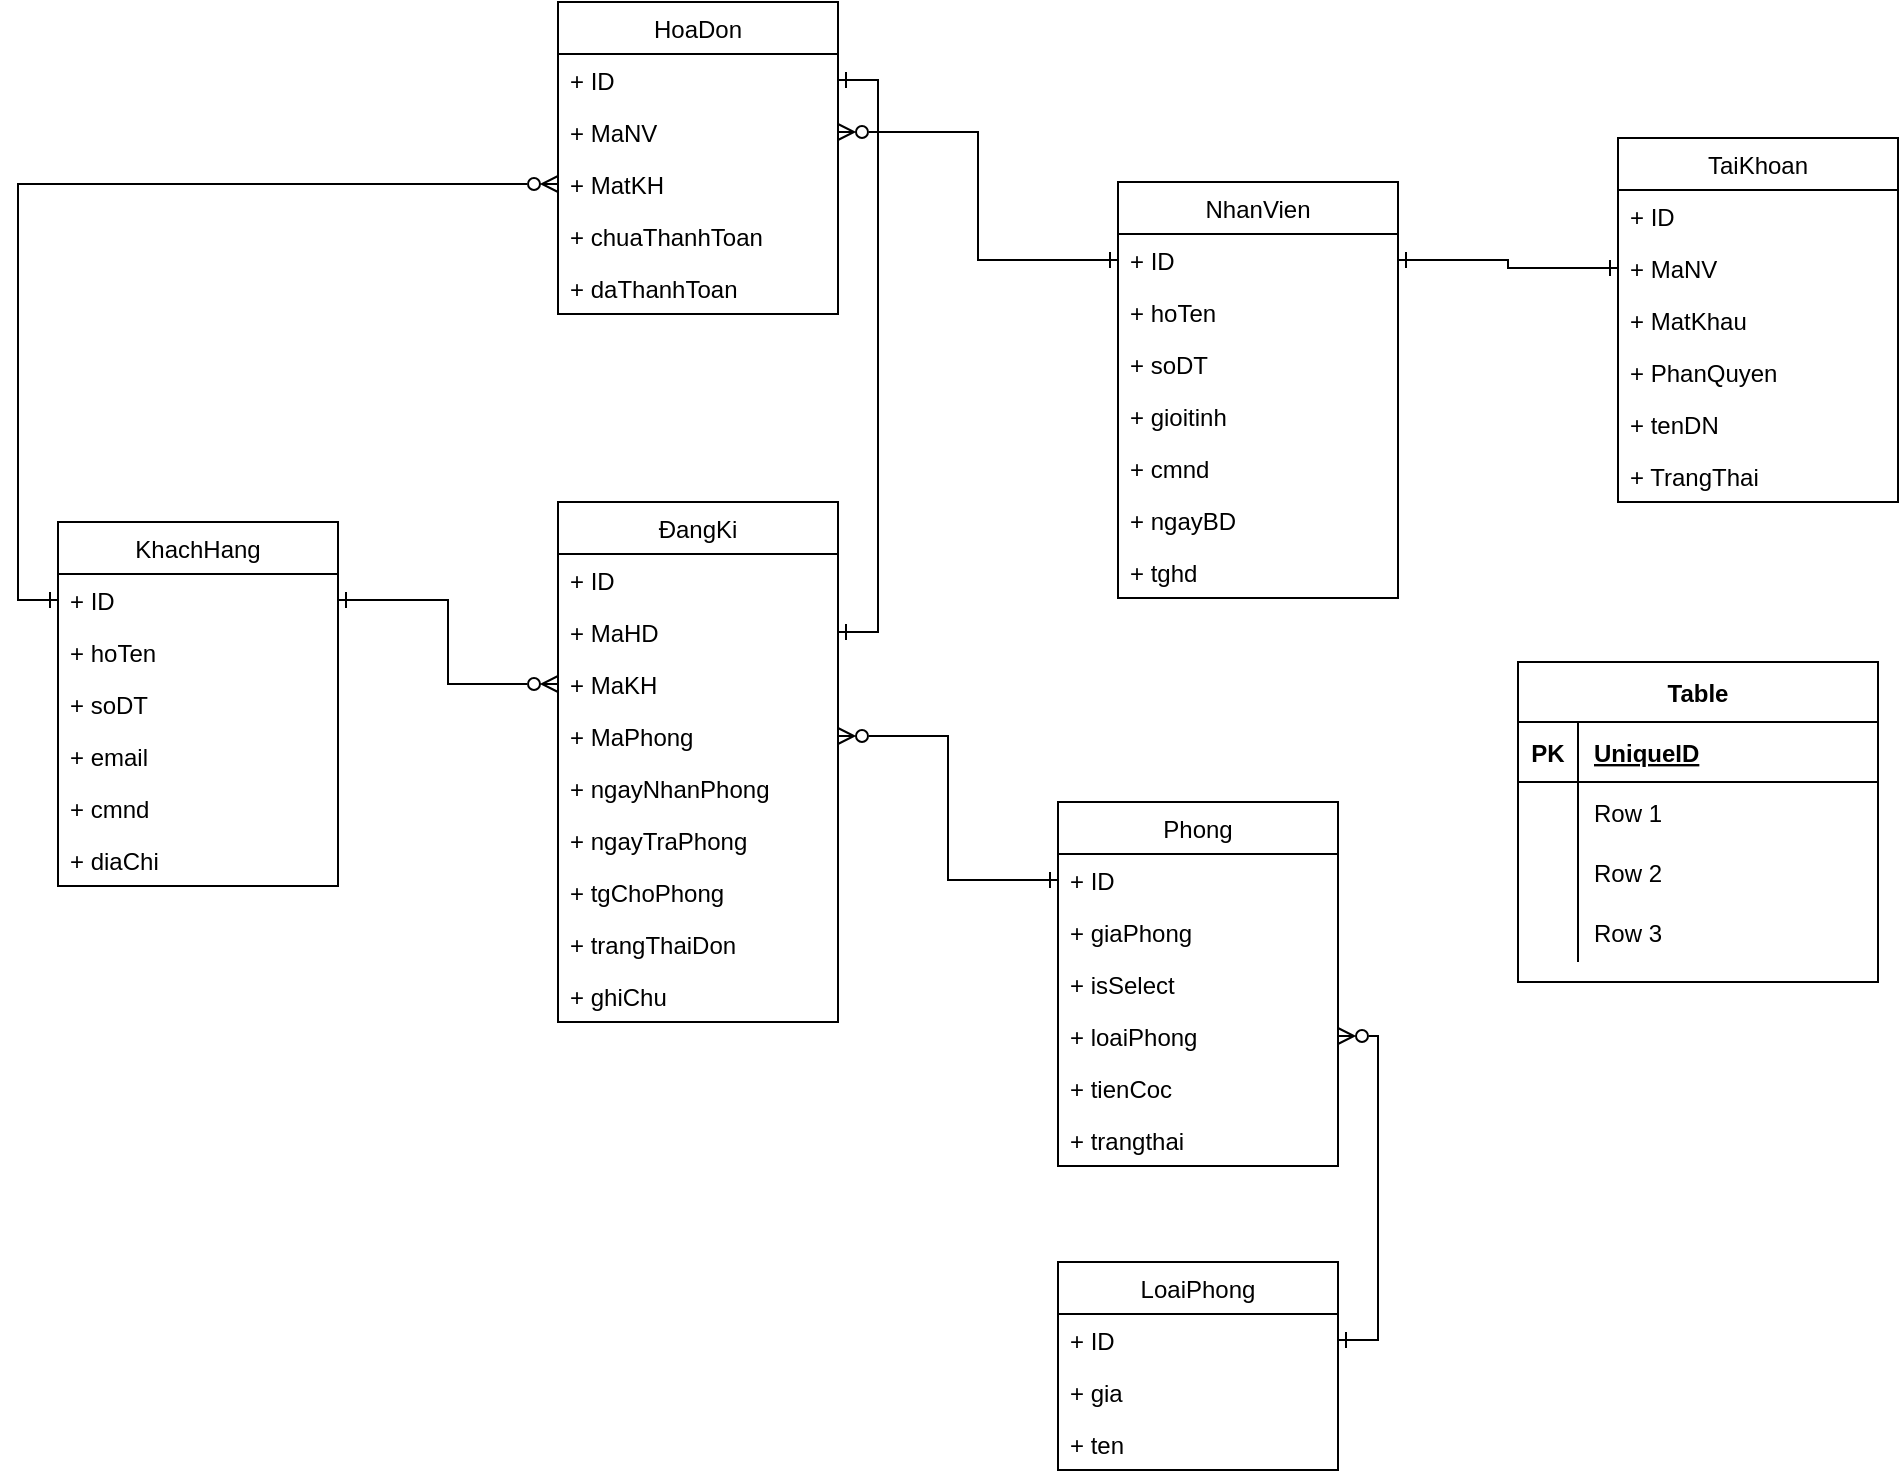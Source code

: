 <mxfile version="15.8.9" type="github">
  <diagram id="x4COH8InFvs8KjLtIpAw" name="Page-1">
    <mxGraphModel dx="1038" dy="1691" grid="1" gridSize="10" guides="1" tooltips="1" connect="1" arrows="1" fold="1" page="1" pageScale="1" pageWidth="850" pageHeight="1100" math="0" shadow="0">
      <root>
        <mxCell id="0" />
        <mxCell id="1" parent="0" />
        <mxCell id="cUkmxqZe277bUpQ8HbRK-56" value="ĐangKi" style="swimlane;fontStyle=0;childLayout=stackLayout;horizontal=1;startSize=26;fillColor=none;horizontalStack=0;resizeParent=1;resizeParentMax=0;resizeLast=0;collapsible=1;marginBottom=0;" parent="1" vertex="1">
          <mxGeometry x="280" y="40" width="140" height="260" as="geometry" />
        </mxCell>
        <mxCell id="cUkmxqZe277bUpQ8HbRK-57" value="+ ID" style="text;strokeColor=none;fillColor=none;align=left;verticalAlign=top;spacingLeft=4;spacingRight=4;overflow=hidden;rotatable=0;points=[[0,0.5],[1,0.5]];portConstraint=eastwest;" parent="cUkmxqZe277bUpQ8HbRK-56" vertex="1">
          <mxGeometry y="26" width="140" height="26" as="geometry" />
        </mxCell>
        <mxCell id="cUkmxqZe277bUpQ8HbRK-58" value="+ MaHD" style="text;strokeColor=none;fillColor=none;align=left;verticalAlign=top;spacingLeft=4;spacingRight=4;overflow=hidden;rotatable=0;points=[[0,0.5],[1,0.5]];portConstraint=eastwest;" parent="cUkmxqZe277bUpQ8HbRK-56" vertex="1">
          <mxGeometry y="52" width="140" height="26" as="geometry" />
        </mxCell>
        <mxCell id="cUkmxqZe277bUpQ8HbRK-59" value="+ MaKH" style="text;strokeColor=none;fillColor=none;align=left;verticalAlign=top;spacingLeft=4;spacingRight=4;overflow=hidden;rotatable=0;points=[[0,0.5],[1,0.5]];portConstraint=eastwest;" parent="cUkmxqZe277bUpQ8HbRK-56" vertex="1">
          <mxGeometry y="78" width="140" height="26" as="geometry" />
        </mxCell>
        <mxCell id="cUkmxqZe277bUpQ8HbRK-60" value="+ MaPhong" style="text;strokeColor=none;fillColor=none;align=left;verticalAlign=top;spacingLeft=4;spacingRight=4;overflow=hidden;rotatable=0;points=[[0,0.5],[1,0.5]];portConstraint=eastwest;" parent="cUkmxqZe277bUpQ8HbRK-56" vertex="1">
          <mxGeometry y="104" width="140" height="26" as="geometry" />
        </mxCell>
        <mxCell id="cUkmxqZe277bUpQ8HbRK-61" value="+ ngayNhanPhong" style="text;strokeColor=none;fillColor=none;align=left;verticalAlign=top;spacingLeft=4;spacingRight=4;overflow=hidden;rotatable=0;points=[[0,0.5],[1,0.5]];portConstraint=eastwest;" parent="cUkmxqZe277bUpQ8HbRK-56" vertex="1">
          <mxGeometry y="130" width="140" height="26" as="geometry" />
        </mxCell>
        <mxCell id="cUkmxqZe277bUpQ8HbRK-62" value="+ ngayTraPhong" style="text;strokeColor=none;fillColor=none;align=left;verticalAlign=top;spacingLeft=4;spacingRight=4;overflow=hidden;rotatable=0;points=[[0,0.5],[1,0.5]];portConstraint=eastwest;" parent="cUkmxqZe277bUpQ8HbRK-56" vertex="1">
          <mxGeometry y="156" width="140" height="26" as="geometry" />
        </mxCell>
        <mxCell id="cUkmxqZe277bUpQ8HbRK-63" value="+ tgChoPhong" style="text;strokeColor=none;fillColor=none;align=left;verticalAlign=top;spacingLeft=4;spacingRight=4;overflow=hidden;rotatable=0;points=[[0,0.5],[1,0.5]];portConstraint=eastwest;" parent="cUkmxqZe277bUpQ8HbRK-56" vertex="1">
          <mxGeometry y="182" width="140" height="26" as="geometry" />
        </mxCell>
        <mxCell id="cUkmxqZe277bUpQ8HbRK-64" value="+ trangThaiDon" style="text;strokeColor=none;fillColor=none;align=left;verticalAlign=top;spacingLeft=4;spacingRight=4;overflow=hidden;rotatable=0;points=[[0,0.5],[1,0.5]];portConstraint=eastwest;" parent="cUkmxqZe277bUpQ8HbRK-56" vertex="1">
          <mxGeometry y="208" width="140" height="26" as="geometry" />
        </mxCell>
        <mxCell id="cUkmxqZe277bUpQ8HbRK-65" value="+ ghiChu" style="text;strokeColor=none;fillColor=none;align=left;verticalAlign=top;spacingLeft=4;spacingRight=4;overflow=hidden;rotatable=0;points=[[0,0.5],[1,0.5]];portConstraint=eastwest;" parent="cUkmxqZe277bUpQ8HbRK-56" vertex="1">
          <mxGeometry y="234" width="140" height="26" as="geometry" />
        </mxCell>
        <mxCell id="cUkmxqZe277bUpQ8HbRK-67" value="TaiKhoan" style="swimlane;fontStyle=0;childLayout=stackLayout;horizontal=1;startSize=26;fillColor=none;horizontalStack=0;resizeParent=1;resizeParentMax=0;resizeLast=0;collapsible=1;marginBottom=0;" parent="1" vertex="1">
          <mxGeometry x="810" y="-142" width="140" height="182" as="geometry" />
        </mxCell>
        <mxCell id="cUkmxqZe277bUpQ8HbRK-68" value="+ ID" style="text;strokeColor=none;fillColor=none;align=left;verticalAlign=top;spacingLeft=4;spacingRight=4;overflow=hidden;rotatable=0;points=[[0,0.5],[1,0.5]];portConstraint=eastwest;" parent="cUkmxqZe277bUpQ8HbRK-67" vertex="1">
          <mxGeometry y="26" width="140" height="26" as="geometry" />
        </mxCell>
        <mxCell id="cUkmxqZe277bUpQ8HbRK-69" value="+ MaNV" style="text;strokeColor=none;fillColor=none;align=left;verticalAlign=top;spacingLeft=4;spacingRight=4;overflow=hidden;rotatable=0;points=[[0,0.5],[1,0.5]];portConstraint=eastwest;" parent="cUkmxqZe277bUpQ8HbRK-67" vertex="1">
          <mxGeometry y="52" width="140" height="26" as="geometry" />
        </mxCell>
        <mxCell id="cUkmxqZe277bUpQ8HbRK-70" value="+ MatKhau" style="text;strokeColor=none;fillColor=none;align=left;verticalAlign=top;spacingLeft=4;spacingRight=4;overflow=hidden;rotatable=0;points=[[0,0.5],[1,0.5]];portConstraint=eastwest;" parent="cUkmxqZe277bUpQ8HbRK-67" vertex="1">
          <mxGeometry y="78" width="140" height="26" as="geometry" />
        </mxCell>
        <mxCell id="cUkmxqZe277bUpQ8HbRK-71" value="+ PhanQuyen" style="text;strokeColor=none;fillColor=none;align=left;verticalAlign=top;spacingLeft=4;spacingRight=4;overflow=hidden;rotatable=0;points=[[0,0.5],[1,0.5]];portConstraint=eastwest;" parent="cUkmxqZe277bUpQ8HbRK-67" vertex="1">
          <mxGeometry y="104" width="140" height="26" as="geometry" />
        </mxCell>
        <mxCell id="cUkmxqZe277bUpQ8HbRK-72" value="+ tenDN" style="text;strokeColor=none;fillColor=none;align=left;verticalAlign=top;spacingLeft=4;spacingRight=4;overflow=hidden;rotatable=0;points=[[0,0.5],[1,0.5]];portConstraint=eastwest;" parent="cUkmxqZe277bUpQ8HbRK-67" vertex="1">
          <mxGeometry y="130" width="140" height="26" as="geometry" />
        </mxCell>
        <mxCell id="cUkmxqZe277bUpQ8HbRK-73" value="+ TrangThai" style="text;strokeColor=none;fillColor=none;align=left;verticalAlign=top;spacingLeft=4;spacingRight=4;overflow=hidden;rotatable=0;points=[[0,0.5],[1,0.5]];portConstraint=eastwest;" parent="cUkmxqZe277bUpQ8HbRK-67" vertex="1">
          <mxGeometry y="156" width="140" height="26" as="geometry" />
        </mxCell>
        <mxCell id="cUkmxqZe277bUpQ8HbRK-77" value="NhanVien" style="swimlane;fontStyle=0;childLayout=stackLayout;horizontal=1;startSize=26;fillColor=none;horizontalStack=0;resizeParent=1;resizeParentMax=0;resizeLast=0;collapsible=1;marginBottom=0;" parent="1" vertex="1">
          <mxGeometry x="560" y="-120" width="140" height="208" as="geometry" />
        </mxCell>
        <mxCell id="cUkmxqZe277bUpQ8HbRK-78" value="+ ID" style="text;strokeColor=none;fillColor=none;align=left;verticalAlign=top;spacingLeft=4;spacingRight=4;overflow=hidden;rotatable=0;points=[[0,0.5],[1,0.5]];portConstraint=eastwest;" parent="cUkmxqZe277bUpQ8HbRK-77" vertex="1">
          <mxGeometry y="26" width="140" height="26" as="geometry" />
        </mxCell>
        <mxCell id="cUkmxqZe277bUpQ8HbRK-79" value="+ hoTen" style="text;strokeColor=none;fillColor=none;align=left;verticalAlign=top;spacingLeft=4;spacingRight=4;overflow=hidden;rotatable=0;points=[[0,0.5],[1,0.5]];portConstraint=eastwest;" parent="cUkmxqZe277bUpQ8HbRK-77" vertex="1">
          <mxGeometry y="52" width="140" height="26" as="geometry" />
        </mxCell>
        <mxCell id="cUkmxqZe277bUpQ8HbRK-80" value="+ soDT" style="text;strokeColor=none;fillColor=none;align=left;verticalAlign=top;spacingLeft=4;spacingRight=4;overflow=hidden;rotatable=0;points=[[0,0.5],[1,0.5]];portConstraint=eastwest;" parent="cUkmxqZe277bUpQ8HbRK-77" vertex="1">
          <mxGeometry y="78" width="140" height="26" as="geometry" />
        </mxCell>
        <mxCell id="cUkmxqZe277bUpQ8HbRK-81" value="+ gioitinh" style="text;strokeColor=none;fillColor=none;align=left;verticalAlign=top;spacingLeft=4;spacingRight=4;overflow=hidden;rotatable=0;points=[[0,0.5],[1,0.5]];portConstraint=eastwest;" parent="cUkmxqZe277bUpQ8HbRK-77" vertex="1">
          <mxGeometry y="104" width="140" height="26" as="geometry" />
        </mxCell>
        <mxCell id="cUkmxqZe277bUpQ8HbRK-82" value="+ cmnd" style="text;strokeColor=none;fillColor=none;align=left;verticalAlign=top;spacingLeft=4;spacingRight=4;overflow=hidden;rotatable=0;points=[[0,0.5],[1,0.5]];portConstraint=eastwest;" parent="cUkmxqZe277bUpQ8HbRK-77" vertex="1">
          <mxGeometry y="130" width="140" height="26" as="geometry" />
        </mxCell>
        <mxCell id="cUkmxqZe277bUpQ8HbRK-83" value="+ ngayBD" style="text;strokeColor=none;fillColor=none;align=left;verticalAlign=top;spacingLeft=4;spacingRight=4;overflow=hidden;rotatable=0;points=[[0,0.5],[1,0.5]];portConstraint=eastwest;" parent="cUkmxqZe277bUpQ8HbRK-77" vertex="1">
          <mxGeometry y="156" width="140" height="26" as="geometry" />
        </mxCell>
        <mxCell id="cUkmxqZe277bUpQ8HbRK-84" value="+ tghd" style="text;strokeColor=none;fillColor=none;align=left;verticalAlign=top;spacingLeft=4;spacingRight=4;overflow=hidden;rotatable=0;points=[[0,0.5],[1,0.5]];portConstraint=eastwest;" parent="cUkmxqZe277bUpQ8HbRK-77" vertex="1">
          <mxGeometry y="182" width="140" height="26" as="geometry" />
        </mxCell>
        <mxCell id="cUkmxqZe277bUpQ8HbRK-87" value="Phong" style="swimlane;fontStyle=0;childLayout=stackLayout;horizontal=1;startSize=26;fillColor=none;horizontalStack=0;resizeParent=1;resizeParentMax=0;resizeLast=0;collapsible=1;marginBottom=0;" parent="1" vertex="1">
          <mxGeometry x="530" y="190" width="140" height="182" as="geometry" />
        </mxCell>
        <mxCell id="cUkmxqZe277bUpQ8HbRK-88" value="+ ID" style="text;strokeColor=none;fillColor=none;align=left;verticalAlign=top;spacingLeft=4;spacingRight=4;overflow=hidden;rotatable=0;points=[[0,0.5],[1,0.5]];portConstraint=eastwest;" parent="cUkmxqZe277bUpQ8HbRK-87" vertex="1">
          <mxGeometry y="26" width="140" height="26" as="geometry" />
        </mxCell>
        <mxCell id="cUkmxqZe277bUpQ8HbRK-89" value="+ giaPhong" style="text;strokeColor=none;fillColor=none;align=left;verticalAlign=top;spacingLeft=4;spacingRight=4;overflow=hidden;rotatable=0;points=[[0,0.5],[1,0.5]];portConstraint=eastwest;" parent="cUkmxqZe277bUpQ8HbRK-87" vertex="1">
          <mxGeometry y="52" width="140" height="26" as="geometry" />
        </mxCell>
        <mxCell id="cUkmxqZe277bUpQ8HbRK-90" value="+ isSelect" style="text;strokeColor=none;fillColor=none;align=left;verticalAlign=top;spacingLeft=4;spacingRight=4;overflow=hidden;rotatable=0;points=[[0,0.5],[1,0.5]];portConstraint=eastwest;" parent="cUkmxqZe277bUpQ8HbRK-87" vertex="1">
          <mxGeometry y="78" width="140" height="26" as="geometry" />
        </mxCell>
        <mxCell id="cUkmxqZe277bUpQ8HbRK-91" value="+ loaiPhong" style="text;strokeColor=none;fillColor=none;align=left;verticalAlign=top;spacingLeft=4;spacingRight=4;overflow=hidden;rotatable=0;points=[[0,0.5],[1,0.5]];portConstraint=eastwest;" parent="cUkmxqZe277bUpQ8HbRK-87" vertex="1">
          <mxGeometry y="104" width="140" height="26" as="geometry" />
        </mxCell>
        <mxCell id="cUkmxqZe277bUpQ8HbRK-92" value="+ tienCoc" style="text;strokeColor=none;fillColor=none;align=left;verticalAlign=top;spacingLeft=4;spacingRight=4;overflow=hidden;rotatable=0;points=[[0,0.5],[1,0.5]];portConstraint=eastwest;" parent="cUkmxqZe277bUpQ8HbRK-87" vertex="1">
          <mxGeometry y="130" width="140" height="26" as="geometry" />
        </mxCell>
        <mxCell id="cUkmxqZe277bUpQ8HbRK-93" value="+ trangthai" style="text;strokeColor=none;fillColor=none;align=left;verticalAlign=top;spacingLeft=4;spacingRight=4;overflow=hidden;rotatable=0;points=[[0,0.5],[1,0.5]];portConstraint=eastwest;" parent="cUkmxqZe277bUpQ8HbRK-87" vertex="1">
          <mxGeometry y="156" width="140" height="26" as="geometry" />
        </mxCell>
        <mxCell id="cUkmxqZe277bUpQ8HbRK-97" value="HoaDon" style="swimlane;fontStyle=0;childLayout=stackLayout;horizontal=1;startSize=26;fillColor=none;horizontalStack=0;resizeParent=1;resizeParentMax=0;resizeLast=0;collapsible=1;marginBottom=0;" parent="1" vertex="1">
          <mxGeometry x="280" y="-210" width="140" height="156" as="geometry" />
        </mxCell>
        <mxCell id="cUkmxqZe277bUpQ8HbRK-98" value="+ ID" style="text;strokeColor=none;fillColor=none;align=left;verticalAlign=top;spacingLeft=4;spacingRight=4;overflow=hidden;rotatable=0;points=[[0,0.5],[1,0.5]];portConstraint=eastwest;" parent="cUkmxqZe277bUpQ8HbRK-97" vertex="1">
          <mxGeometry y="26" width="140" height="26" as="geometry" />
        </mxCell>
        <mxCell id="cUkmxqZe277bUpQ8HbRK-99" value="+ MaNV" style="text;strokeColor=none;fillColor=none;align=left;verticalAlign=top;spacingLeft=4;spacingRight=4;overflow=hidden;rotatable=0;points=[[0,0.5],[1,0.5]];portConstraint=eastwest;" parent="cUkmxqZe277bUpQ8HbRK-97" vertex="1">
          <mxGeometry y="52" width="140" height="26" as="geometry" />
        </mxCell>
        <mxCell id="cUkmxqZe277bUpQ8HbRK-100" value="+ MatKH" style="text;strokeColor=none;fillColor=none;align=left;verticalAlign=top;spacingLeft=4;spacingRight=4;overflow=hidden;rotatable=0;points=[[0,0.5],[1,0.5]];portConstraint=eastwest;" parent="cUkmxqZe277bUpQ8HbRK-97" vertex="1">
          <mxGeometry y="78" width="140" height="26" as="geometry" />
        </mxCell>
        <mxCell id="cUkmxqZe277bUpQ8HbRK-101" value="+ chuaThanhToan" style="text;strokeColor=none;fillColor=none;align=left;verticalAlign=top;spacingLeft=4;spacingRight=4;overflow=hidden;rotatable=0;points=[[0,0.5],[1,0.5]];portConstraint=eastwest;" parent="cUkmxqZe277bUpQ8HbRK-97" vertex="1">
          <mxGeometry y="104" width="140" height="26" as="geometry" />
        </mxCell>
        <mxCell id="cUkmxqZe277bUpQ8HbRK-102" value="+ daThanhToan" style="text;strokeColor=none;fillColor=none;align=left;verticalAlign=top;spacingLeft=4;spacingRight=4;overflow=hidden;rotatable=0;points=[[0,0.5],[1,0.5]];portConstraint=eastwest;" parent="cUkmxqZe277bUpQ8HbRK-97" vertex="1">
          <mxGeometry y="130" width="140" height="26" as="geometry" />
        </mxCell>
        <mxCell id="cUkmxqZe277bUpQ8HbRK-111" value="KhachHang" style="swimlane;fontStyle=0;childLayout=stackLayout;horizontal=1;startSize=26;fillColor=none;horizontalStack=0;resizeParent=1;resizeParentMax=0;resizeLast=0;collapsible=1;marginBottom=0;" parent="1" vertex="1">
          <mxGeometry x="30" y="50" width="140" height="182" as="geometry">
            <mxRectangle x="30" y="50" width="90" height="26" as="alternateBounds" />
          </mxGeometry>
        </mxCell>
        <mxCell id="cUkmxqZe277bUpQ8HbRK-112" value="+ ID" style="text;strokeColor=none;fillColor=none;align=left;verticalAlign=top;spacingLeft=4;spacingRight=4;overflow=hidden;rotatable=0;points=[[0,0.5],[1,0.5]];portConstraint=eastwest;" parent="cUkmxqZe277bUpQ8HbRK-111" vertex="1">
          <mxGeometry y="26" width="140" height="26" as="geometry" />
        </mxCell>
        <mxCell id="cUkmxqZe277bUpQ8HbRK-113" value="+ hoTen" style="text;strokeColor=none;fillColor=none;align=left;verticalAlign=top;spacingLeft=4;spacingRight=4;overflow=hidden;rotatable=0;points=[[0,0.5],[1,0.5]];portConstraint=eastwest;" parent="cUkmxqZe277bUpQ8HbRK-111" vertex="1">
          <mxGeometry y="52" width="140" height="26" as="geometry" />
        </mxCell>
        <mxCell id="cUkmxqZe277bUpQ8HbRK-114" value="+ soDT" style="text;strokeColor=none;fillColor=none;align=left;verticalAlign=top;spacingLeft=4;spacingRight=4;overflow=hidden;rotatable=0;points=[[0,0.5],[1,0.5]];portConstraint=eastwest;" parent="cUkmxqZe277bUpQ8HbRK-111" vertex="1">
          <mxGeometry y="78" width="140" height="26" as="geometry" />
        </mxCell>
        <mxCell id="cUkmxqZe277bUpQ8HbRK-115" value="+ email" style="text;strokeColor=none;fillColor=none;align=left;verticalAlign=top;spacingLeft=4;spacingRight=4;overflow=hidden;rotatable=0;points=[[0,0.5],[1,0.5]];portConstraint=eastwest;" parent="cUkmxqZe277bUpQ8HbRK-111" vertex="1">
          <mxGeometry y="104" width="140" height="26" as="geometry" />
        </mxCell>
        <mxCell id="cUkmxqZe277bUpQ8HbRK-116" value="+ cmnd" style="text;strokeColor=none;fillColor=none;align=left;verticalAlign=top;spacingLeft=4;spacingRight=4;overflow=hidden;rotatable=0;points=[[0,0.5],[1,0.5]];portConstraint=eastwest;" parent="cUkmxqZe277bUpQ8HbRK-111" vertex="1">
          <mxGeometry y="130" width="140" height="26" as="geometry" />
        </mxCell>
        <mxCell id="cUkmxqZe277bUpQ8HbRK-117" value="+ diaChi" style="text;strokeColor=none;fillColor=none;align=left;verticalAlign=top;spacingLeft=4;spacingRight=4;overflow=hidden;rotatable=0;points=[[0,0.5],[1,0.5]];portConstraint=eastwest;" parent="cUkmxqZe277bUpQ8HbRK-111" vertex="1">
          <mxGeometry y="156" width="140" height="26" as="geometry" />
        </mxCell>
        <mxCell id="cUkmxqZe277bUpQ8HbRK-119" value="LoaiPhong" style="swimlane;fontStyle=0;childLayout=stackLayout;horizontal=1;startSize=26;fillColor=none;horizontalStack=0;resizeParent=1;resizeParentMax=0;resizeLast=0;collapsible=1;marginBottom=0;" parent="1" vertex="1">
          <mxGeometry x="530" y="420" width="140" height="104" as="geometry" />
        </mxCell>
        <mxCell id="cUkmxqZe277bUpQ8HbRK-120" value="+ ID" style="text;strokeColor=none;fillColor=none;align=left;verticalAlign=top;spacingLeft=4;spacingRight=4;overflow=hidden;rotatable=0;points=[[0,0.5],[1,0.5]];portConstraint=eastwest;" parent="cUkmxqZe277bUpQ8HbRK-119" vertex="1">
          <mxGeometry y="26" width="140" height="26" as="geometry" />
        </mxCell>
        <mxCell id="cUkmxqZe277bUpQ8HbRK-121" value="+ gia" style="text;strokeColor=none;fillColor=none;align=left;verticalAlign=top;spacingLeft=4;spacingRight=4;overflow=hidden;rotatable=0;points=[[0,0.5],[1,0.5]];portConstraint=eastwest;" parent="cUkmxqZe277bUpQ8HbRK-119" vertex="1">
          <mxGeometry y="52" width="140" height="26" as="geometry" />
        </mxCell>
        <mxCell id="cUkmxqZe277bUpQ8HbRK-122" value="+ ten" style="text;strokeColor=none;fillColor=none;align=left;verticalAlign=top;spacingLeft=4;spacingRight=4;overflow=hidden;rotatable=0;points=[[0,0.5],[1,0.5]];portConstraint=eastwest;" parent="cUkmxqZe277bUpQ8HbRK-119" vertex="1">
          <mxGeometry y="78" width="140" height="26" as="geometry" />
        </mxCell>
        <mxCell id="cUkmxqZe277bUpQ8HbRK-127" style="edgeStyle=orthogonalEdgeStyle;rounded=0;orthogonalLoop=1;jettySize=auto;html=1;entryX=0;entryY=0.5;entryDx=0;entryDy=0;endArrow=ERone;endFill=0;startArrow=ERone;startFill=0;" parent="1" source="cUkmxqZe277bUpQ8HbRK-78" target="cUkmxqZe277bUpQ8HbRK-69" edge="1">
          <mxGeometry relative="1" as="geometry" />
        </mxCell>
        <mxCell id="cUkmxqZe277bUpQ8HbRK-128" style="edgeStyle=orthogonalEdgeStyle;rounded=0;orthogonalLoop=1;jettySize=auto;html=1;exitX=1;exitY=0.5;exitDx=0;exitDy=0;entryX=0;entryY=0.5;entryDx=0;entryDy=0;startArrow=ERone;startFill=0;endArrow=ERzeroToMany;endFill=0;" parent="1" source="cUkmxqZe277bUpQ8HbRK-112" target="cUkmxqZe277bUpQ8HbRK-59" edge="1">
          <mxGeometry relative="1" as="geometry" />
        </mxCell>
        <mxCell id="cUkmxqZe277bUpQ8HbRK-129" style="edgeStyle=orthogonalEdgeStyle;rounded=0;orthogonalLoop=1;jettySize=auto;html=1;exitX=0;exitY=0.5;exitDx=0;exitDy=0;startArrow=ERone;startFill=0;endArrow=ERzeroToMany;endFill=0;" parent="1" source="cUkmxqZe277bUpQ8HbRK-88" target="cUkmxqZe277bUpQ8HbRK-60" edge="1">
          <mxGeometry relative="1" as="geometry" />
        </mxCell>
        <mxCell id="cUkmxqZe277bUpQ8HbRK-130" style="edgeStyle=orthogonalEdgeStyle;rounded=0;orthogonalLoop=1;jettySize=auto;html=1;exitX=1;exitY=0.5;exitDx=0;exitDy=0;startArrow=ERone;startFill=0;endArrow=ERone;endFill=0;" parent="1" source="cUkmxqZe277bUpQ8HbRK-58" target="cUkmxqZe277bUpQ8HbRK-98" edge="1">
          <mxGeometry relative="1" as="geometry" />
        </mxCell>
        <mxCell id="cUkmxqZe277bUpQ8HbRK-132" style="edgeStyle=orthogonalEdgeStyle;rounded=0;orthogonalLoop=1;jettySize=auto;html=1;exitX=0;exitY=0.5;exitDx=0;exitDy=0;entryX=0;entryY=0.5;entryDx=0;entryDy=0;startArrow=ERzeroToMany;startFill=0;endArrow=ERone;endFill=0;" parent="1" source="cUkmxqZe277bUpQ8HbRK-100" target="cUkmxqZe277bUpQ8HbRK-112" edge="1">
          <mxGeometry relative="1" as="geometry" />
        </mxCell>
        <mxCell id="cUkmxqZe277bUpQ8HbRK-133" style="edgeStyle=orthogonalEdgeStyle;rounded=0;orthogonalLoop=1;jettySize=auto;html=1;exitX=1;exitY=0.5;exitDx=0;exitDy=0;entryX=0;entryY=0.5;entryDx=0;entryDy=0;startArrow=ERzeroToMany;startFill=0;endArrow=ERone;endFill=0;" parent="1" source="cUkmxqZe277bUpQ8HbRK-99" target="cUkmxqZe277bUpQ8HbRK-78" edge="1">
          <mxGeometry relative="1" as="geometry" />
        </mxCell>
        <mxCell id="cUkmxqZe277bUpQ8HbRK-134" style="edgeStyle=orthogonalEdgeStyle;rounded=0;orthogonalLoop=1;jettySize=auto;html=1;exitX=1;exitY=0.5;exitDx=0;exitDy=0;startArrow=ERzeroToMany;startFill=0;endArrow=ERone;endFill=0;" parent="1" source="cUkmxqZe277bUpQ8HbRK-91" target="cUkmxqZe277bUpQ8HbRK-120" edge="1">
          <mxGeometry relative="1" as="geometry" />
        </mxCell>
        <mxCell id="v4T06pQ5egJ8c4xB4MnB-1" value="Table" style="shape=table;startSize=30;container=1;collapsible=1;childLayout=tableLayout;fixedRows=1;rowLines=0;fontStyle=1;align=center;resizeLast=1;" vertex="1" parent="1">
          <mxGeometry x="760" y="120" width="180" height="160" as="geometry" />
        </mxCell>
        <mxCell id="v4T06pQ5egJ8c4xB4MnB-2" value="" style="shape=partialRectangle;collapsible=0;dropTarget=0;pointerEvents=0;fillColor=none;top=0;left=0;bottom=1;right=0;points=[[0,0.5],[1,0.5]];portConstraint=eastwest;" vertex="1" parent="v4T06pQ5egJ8c4xB4MnB-1">
          <mxGeometry y="30" width="180" height="30" as="geometry" />
        </mxCell>
        <mxCell id="v4T06pQ5egJ8c4xB4MnB-3" value="PK" style="shape=partialRectangle;connectable=0;fillColor=none;top=0;left=0;bottom=0;right=0;fontStyle=1;overflow=hidden;" vertex="1" parent="v4T06pQ5egJ8c4xB4MnB-2">
          <mxGeometry width="30" height="30" as="geometry">
            <mxRectangle width="30" height="30" as="alternateBounds" />
          </mxGeometry>
        </mxCell>
        <mxCell id="v4T06pQ5egJ8c4xB4MnB-4" value="UniqueID" style="shape=partialRectangle;connectable=0;fillColor=none;top=0;left=0;bottom=0;right=0;align=left;spacingLeft=6;fontStyle=5;overflow=hidden;" vertex="1" parent="v4T06pQ5egJ8c4xB4MnB-2">
          <mxGeometry x="30" width="150" height="30" as="geometry">
            <mxRectangle width="150" height="30" as="alternateBounds" />
          </mxGeometry>
        </mxCell>
        <mxCell id="v4T06pQ5egJ8c4xB4MnB-5" value="" style="shape=partialRectangle;collapsible=0;dropTarget=0;pointerEvents=0;fillColor=none;top=0;left=0;bottom=0;right=0;points=[[0,0.5],[1,0.5]];portConstraint=eastwest;" vertex="1" parent="v4T06pQ5egJ8c4xB4MnB-1">
          <mxGeometry y="60" width="180" height="30" as="geometry" />
        </mxCell>
        <mxCell id="v4T06pQ5egJ8c4xB4MnB-6" value="" style="shape=partialRectangle;connectable=0;fillColor=none;top=0;left=0;bottom=0;right=0;editable=1;overflow=hidden;" vertex="1" parent="v4T06pQ5egJ8c4xB4MnB-5">
          <mxGeometry width="30" height="30" as="geometry">
            <mxRectangle width="30" height="30" as="alternateBounds" />
          </mxGeometry>
        </mxCell>
        <mxCell id="v4T06pQ5egJ8c4xB4MnB-7" value="Row 1" style="shape=partialRectangle;connectable=0;fillColor=none;top=0;left=0;bottom=0;right=0;align=left;spacingLeft=6;overflow=hidden;" vertex="1" parent="v4T06pQ5egJ8c4xB4MnB-5">
          <mxGeometry x="30" width="150" height="30" as="geometry">
            <mxRectangle width="150" height="30" as="alternateBounds" />
          </mxGeometry>
        </mxCell>
        <mxCell id="v4T06pQ5egJ8c4xB4MnB-8" value="" style="shape=partialRectangle;collapsible=0;dropTarget=0;pointerEvents=0;fillColor=none;top=0;left=0;bottom=0;right=0;points=[[0,0.5],[1,0.5]];portConstraint=eastwest;" vertex="1" parent="v4T06pQ5egJ8c4xB4MnB-1">
          <mxGeometry y="90" width="180" height="30" as="geometry" />
        </mxCell>
        <mxCell id="v4T06pQ5egJ8c4xB4MnB-9" value="" style="shape=partialRectangle;connectable=0;fillColor=none;top=0;left=0;bottom=0;right=0;editable=1;overflow=hidden;" vertex="1" parent="v4T06pQ5egJ8c4xB4MnB-8">
          <mxGeometry width="30" height="30" as="geometry">
            <mxRectangle width="30" height="30" as="alternateBounds" />
          </mxGeometry>
        </mxCell>
        <mxCell id="v4T06pQ5egJ8c4xB4MnB-10" value="Row 2" style="shape=partialRectangle;connectable=0;fillColor=none;top=0;left=0;bottom=0;right=0;align=left;spacingLeft=6;overflow=hidden;" vertex="1" parent="v4T06pQ5egJ8c4xB4MnB-8">
          <mxGeometry x="30" width="150" height="30" as="geometry">
            <mxRectangle width="150" height="30" as="alternateBounds" />
          </mxGeometry>
        </mxCell>
        <mxCell id="v4T06pQ5egJ8c4xB4MnB-11" value="" style="shape=partialRectangle;collapsible=0;dropTarget=0;pointerEvents=0;fillColor=none;top=0;left=0;bottom=0;right=0;points=[[0,0.5],[1,0.5]];portConstraint=eastwest;" vertex="1" parent="v4T06pQ5egJ8c4xB4MnB-1">
          <mxGeometry y="120" width="180" height="30" as="geometry" />
        </mxCell>
        <mxCell id="v4T06pQ5egJ8c4xB4MnB-12" value="" style="shape=partialRectangle;connectable=0;fillColor=none;top=0;left=0;bottom=0;right=0;editable=1;overflow=hidden;" vertex="1" parent="v4T06pQ5egJ8c4xB4MnB-11">
          <mxGeometry width="30" height="30" as="geometry">
            <mxRectangle width="30" height="30" as="alternateBounds" />
          </mxGeometry>
        </mxCell>
        <mxCell id="v4T06pQ5egJ8c4xB4MnB-13" value="Row 3" style="shape=partialRectangle;connectable=0;fillColor=none;top=0;left=0;bottom=0;right=0;align=left;spacingLeft=6;overflow=hidden;" vertex="1" parent="v4T06pQ5egJ8c4xB4MnB-11">
          <mxGeometry x="30" width="150" height="30" as="geometry">
            <mxRectangle width="150" height="30" as="alternateBounds" />
          </mxGeometry>
        </mxCell>
      </root>
    </mxGraphModel>
  </diagram>
</mxfile>
